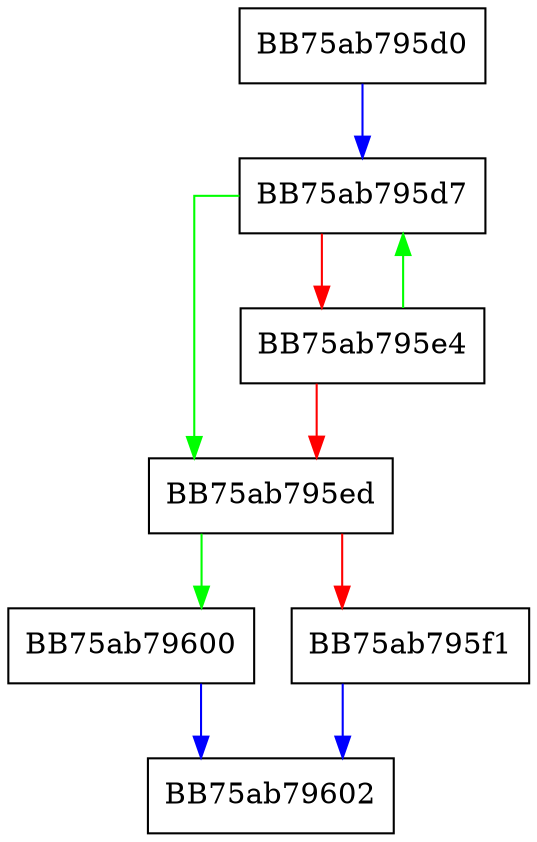 digraph IsResourceMatch {
  node [shape="box"];
  graph [splines=ortho];
  BB75ab795d0 -> BB75ab795d7 [color="blue"];
  BB75ab795d7 -> BB75ab795ed [color="green"];
  BB75ab795d7 -> BB75ab795e4 [color="red"];
  BB75ab795e4 -> BB75ab795d7 [color="green"];
  BB75ab795e4 -> BB75ab795ed [color="red"];
  BB75ab795ed -> BB75ab79600 [color="green"];
  BB75ab795ed -> BB75ab795f1 [color="red"];
  BB75ab795f1 -> BB75ab79602 [color="blue"];
  BB75ab79600 -> BB75ab79602 [color="blue"];
}